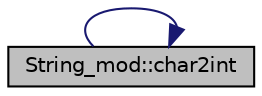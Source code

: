 digraph "String_mod::char2int"
{
 // LATEX_PDF_SIZE
  edge [fontname="Helvetica",fontsize="10",labelfontname="Helvetica",labelfontsize="10"];
  node [fontname="Helvetica",fontsize="10",shape=record];
  rankdir="LR";
  Node1 [label="String_mod::char2int",height=0.2,width=0.4,color="black", fillcolor="grey75", style="filled", fontcolor="black",tooltip="Convert an input assumed-size character vector to integer."];
  Node1 -> Node1 [color="midnightblue",fontsize="10",style="solid",fontname="Helvetica"];
}
